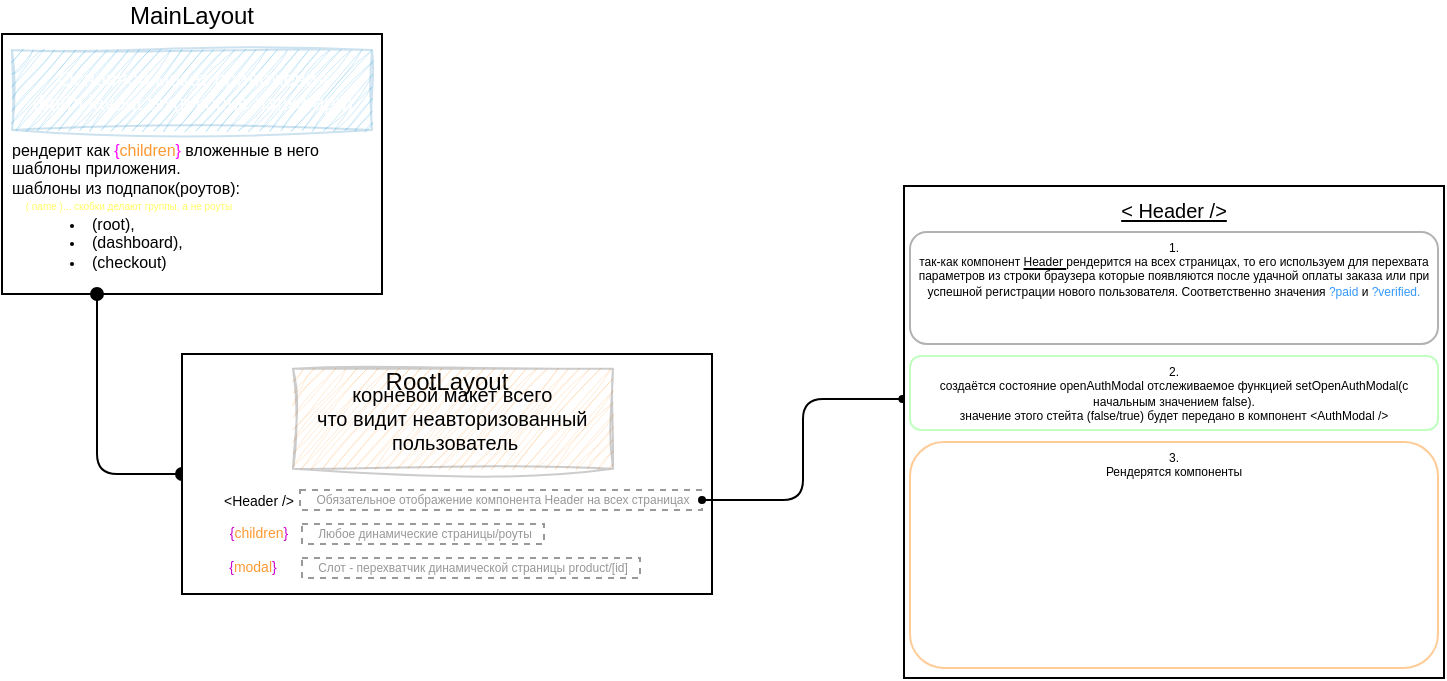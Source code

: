 <mxfile version="24.7.17">
  <diagram name="Страница — 1" id="D2lgxpnrkj3UGHz27mXb">
    <mxGraphModel dx="446" dy="266" grid="0" gridSize="10" guides="1" tooltips="1" connect="1" arrows="1" fold="1" page="1" pageScale="1" pageWidth="827" pageHeight="1169" math="0" shadow="0">
      <root>
        <mxCell id="0" />
        <mxCell id="1" parent="0" />
        <mxCell id="ANfgtht4ooJcLJh77Z2y-6" value="" style="group" parent="1" vertex="1" connectable="0">
          <mxGeometry x="40" y="40" width="206" height="131" as="geometry" />
        </mxCell>
        <mxCell id="ANfgtht4ooJcLJh77Z2y-1" value="MainLayout" style="rounded=0;whiteSpace=wrap;html=1;labelPosition=center;verticalLabelPosition=top;align=center;verticalAlign=bottom;" parent="ANfgtht4ooJcLJh77Z2y-6" vertex="1">
          <mxGeometry width="190" height="130" as="geometry" />
        </mxCell>
        <mxCell id="ANfgtht4ooJcLJh77Z2y-2" value="Основной макет приложения&lt;div style=&quot;font-size: 10px;&quot;&gt;файл layout.tsx(в корне папки app)&lt;/div&gt;" style="text;html=1;align=center;verticalAlign=middle;resizable=0;points=[];autosize=1;strokeColor=#006EAF;fillColor=#1ba1e2;fontSize=10;fontColor=#ffffff;opacity=20;rounded=0;sketch=1;curveFitting=1;jiggle=2;" parent="ANfgtht4ooJcLJh77Z2y-6" vertex="1">
          <mxGeometry x="5" y="8" width="180" height="40" as="geometry" />
        </mxCell>
        <mxCell id="ANfgtht4ooJcLJh77Z2y-3" value="&lt;font style=&quot;font-size: 8px;&quot;&gt;рендерит как &lt;font color=&quot;#ff00ff&quot;&gt;{&lt;/font&gt;&lt;font color=&quot;#ff9933&quot;&gt;children&lt;/font&gt;&lt;font color=&quot;#ff00ff&quot;&gt;}&lt;/font&gt; вложенные в него&lt;/font&gt;&lt;div style=&quot;font-size: 8px;&quot;&gt;&lt;font style=&quot;font-size: 8px;&quot;&gt;шаблоны приложения.&amp;nbsp;&lt;/font&gt;&lt;/div&gt;&lt;div style=&quot;font-size: 8px;&quot;&gt;&lt;font style=&quot;font-size: 8px;&quot;&gt;шаблоны из подпапок(роутов):&lt;/font&gt;&lt;/div&gt;&lt;div style=&quot;font-size: 8px;&quot;&gt;&lt;ul style=&quot;font-size: 8px;&quot;&gt;&lt;li style=&quot;font-size: 8px;&quot;&gt;&lt;font style=&quot;font-size: 8px;&quot;&gt;(root),&amp;nbsp;&lt;/font&gt;&lt;/li&gt;&lt;li style=&quot;font-size: 8px;&quot;&gt;&lt;font style=&quot;font-size: 8px;&quot;&gt;(dashboard),&amp;nbsp;&lt;/font&gt;&lt;/li&gt;&lt;li style=&quot;font-size: 8px;&quot;&gt;&lt;font style=&quot;font-size: 8px;&quot;&gt;(checkout)&lt;/font&gt;&lt;/li&gt;&lt;/ul&gt;&lt;/div&gt;" style="text;html=1;align=left;verticalAlign=middle;resizable=0;points=[];autosize=1;strokeColor=none;fillColor=none;fontSize=8;spacing=0;" parent="ANfgtht4ooJcLJh77Z2y-6" vertex="1">
          <mxGeometry x="5" y="49" width="167" height="82" as="geometry" />
        </mxCell>
        <mxCell id="ANfgtht4ooJcLJh77Z2y-9" value="&lt;font style=&quot;font-size: 5px;&quot;&gt;( name )... скобки делают группы, а не роуты&lt;/font&gt;" style="text;html=1;align=center;verticalAlign=middle;resizable=0;points=[];autosize=1;strokeColor=none;fillColor=none;fontFamily=Helvetica;fontSize=5;fontColor=#FFFF00;labelBackgroundColor=default;spacing=0;textOpacity=60;" parent="ANfgtht4ooJcLJh77Z2y-6" vertex="1">
          <mxGeometry x="4" y="78" width="117" height="14" as="geometry" />
        </mxCell>
        <mxCell id="ANfgtht4ooJcLJh77Z2y-8" style="edgeStyle=orthogonalEdgeStyle;rounded=1;orthogonalLoop=1;jettySize=auto;html=1;exitX=0.25;exitY=1;exitDx=0;exitDy=0;entryX=0;entryY=0.5;entryDx=0;entryDy=0;curved=0;startArrow=oval;startFill=1;endArrow=oval;endFill=1;" parent="1" source="ANfgtht4ooJcLJh77Z2y-1" target="ANfgtht4ooJcLJh77Z2y-4" edge="1">
          <mxGeometry relative="1" as="geometry" />
        </mxCell>
        <mxCell id="ZtDMNyyxCgzk0jECYf4b-25" value="" style="group" parent="1" vertex="1" connectable="0">
          <mxGeometry x="130" y="200" width="265" height="120" as="geometry" />
        </mxCell>
        <mxCell id="ANfgtht4ooJcLJh77Z2y-4" value="RootLayout" style="rounded=0;whiteSpace=wrap;html=1;labelPosition=center;verticalLabelPosition=middle;align=center;verticalAlign=top;container=0;" parent="ZtDMNyyxCgzk0jECYf4b-25" vertex="1">
          <mxGeometry width="265" height="120" as="geometry" />
        </mxCell>
        <mxCell id="ANfgtht4ooJcLJh77Z2y-5" value="корневой макет всего&amp;nbsp;&lt;div style=&quot;font-size: 10px;&quot;&gt;что видит неавторизованный&amp;nbsp;&lt;/div&gt;&lt;div style=&quot;font-size: 10px;&quot;&gt;пользователь&lt;/div&gt;" style="text;html=1;align=center;verticalAlign=middle;resizable=0;points=[];autosize=1;strokeColor=default;fillColor=#FF9933;fontSize=10;rounded=0;sketch=1;curveFitting=1;jiggle=2;opacity=20;container=0;" parent="ZtDMNyyxCgzk0jECYf4b-25" vertex="1">
          <mxGeometry x="55.5" y="7.4" width="160" height="50" as="geometry" />
        </mxCell>
        <mxCell id="ANfgtht4ooJcLJh77Z2y-10" value="&lt;span style=&quot;font-size: 7px; text-align: left;&quot;&gt;&amp;nbsp;&lt;/span&gt;&lt;font style=&quot;font-size: 7px; text-align: left;&quot; color=&quot;#cc00cc&quot;&gt;{&lt;/font&gt;&lt;font color=&quot;#ff9933&quot; style=&quot;font-size: 7px; text-align: left;&quot;&gt;children&lt;/font&gt;&lt;font style=&quot;font-size: 7px; text-align: left;&quot; color=&quot;#cc00cc&quot;&gt;}&lt;/font&gt;" style="text;html=1;align=center;verticalAlign=middle;resizable=0;points=[];autosize=1;strokeColor=none;fillColor=none;fontFamily=Helvetica;fontSize=7;fontColor=default;labelBackgroundColor=none;spacing=0;spacingBottom=-1;spacingTop=-1;spacingLeft=-1;container=0;" parent="ZtDMNyyxCgzk0jECYf4b-25" vertex="1">
          <mxGeometry x="16" y="85" width="42" height="10" as="geometry" />
        </mxCell>
        <mxCell id="ANfgtht4ooJcLJh77Z2y-11" value="Любое динамические страницы/роуты" style="text;html=1;align=center;verticalAlign=middle;resizable=0;points=[];autosize=1;strokeColor=default;fillColor=none;fontFamily=Helvetica;fontSize=6;fontColor=default;labelBackgroundColor=default;spacing=0;dashed=1;opacity=40;textOpacity=40;spacingBottom=0;spacingTop=-1;container=0;" parent="ZtDMNyyxCgzk0jECYf4b-25" vertex="1">
          <mxGeometry x="60" y="85" width="121" height="10" as="geometry" />
        </mxCell>
        <mxCell id="ZtDMNyyxCgzk0jECYf4b-1" value="&amp;lt;Header /&amp;gt;" style="text;html=1;align=center;verticalAlign=middle;resizable=0;points=[];autosize=1;strokeColor=none;fillColor=none;fontSize=7;spacing=0;spacingBottom=-2;spacingTop=-1;spacingLeft=-2;spacingRight=-1;container=0;" parent="ZtDMNyyxCgzk0jECYf4b-25" vertex="1">
          <mxGeometry x="17" y="69" width="42" height="9" as="geometry" />
        </mxCell>
        <mxCell id="ZtDMNyyxCgzk0jECYf4b-6" value="Обязательное отображение компонента Header на всех страницах" style="text;html=1;align=center;verticalAlign=middle;resizable=0;points=[];autosize=1;strokeColor=default;fillColor=none;fontFamily=Helvetica;fontSize=6;fontColor=default;labelBackgroundColor=default;spacing=0;dashed=1;opacity=40;textOpacity=40;spacingBottom=0;spacingTop=-1;container=0;" parent="ZtDMNyyxCgzk0jECYf4b-25" vertex="1">
          <mxGeometry x="59" y="68" width="201" height="10" as="geometry" />
        </mxCell>
        <mxCell id="ZtDMNyyxCgzk0jECYf4b-3" value="&lt;span style=&quot;font-size: 7px; text-align: left;&quot;&gt;&amp;nbsp;&lt;/span&gt;&lt;font style=&quot;font-size: 7px; text-align: left;&quot; color=&quot;#cc00cc&quot;&gt;{&lt;/font&gt;&lt;font color=&quot;#ff9933&quot; style=&quot;font-size: 7px; text-align: left;&quot;&gt;modal&lt;/font&gt;&lt;font style=&quot;font-size: 7px; text-align: left;&quot; color=&quot;#cc00cc&quot;&gt;}&lt;/font&gt;" style="text;html=1;align=center;verticalAlign=middle;resizable=0;points=[];autosize=1;strokeColor=none;fillColor=none;fontFamily=Helvetica;fontSize=7;fontColor=default;labelBackgroundColor=none;spacing=0;spacingBottom=-1;spacingTop=-1;spacingLeft=-1;container=0;" parent="ZtDMNyyxCgzk0jECYf4b-25" vertex="1">
          <mxGeometry x="16" y="102" width="37" height="10" as="geometry" />
        </mxCell>
        <mxCell id="ZtDMNyyxCgzk0jECYf4b-4" value="Слот - перехватчик динамической страницы product/[id]" style="text;html=1;align=center;verticalAlign=middle;resizable=0;points=[];autosize=1;strokeColor=default;fillColor=none;fontFamily=Helvetica;fontSize=6;fontColor=default;labelBackgroundColor=default;spacing=0;dashed=1;opacity=40;textOpacity=40;spacingBottom=0;spacingTop=-1;container=0;" parent="ZtDMNyyxCgzk0jECYf4b-25" vertex="1">
          <mxGeometry x="60" y="102" width="169" height="10" as="geometry" />
        </mxCell>
        <mxCell id="ZtDMNyyxCgzk0jECYf4b-12" style="edgeStyle=orthogonalEdgeStyle;shape=connector;curved=0;rounded=1;orthogonalLoop=1;jettySize=auto;html=1;entryX=-0.003;entryY=0.433;entryDx=0;entryDy=0;entryPerimeter=0;strokeColor=default;align=center;verticalAlign=middle;fontFamily=Helvetica;fontSize=11;fontColor=default;labelBackgroundColor=default;startArrow=oval;startFill=1;endArrow=oval;endFill=1;endSize=3;startSize=3;" parent="1" source="ZtDMNyyxCgzk0jECYf4b-6" target="ZtDMNyyxCgzk0jECYf4b-10" edge="1">
          <mxGeometry relative="1" as="geometry" />
        </mxCell>
        <mxCell id="ZtDMNyyxCgzk0jECYf4b-10" value="&lt;font style=&quot;font-size: 10px;&quot;&gt;&amp;lt; Header /&amp;gt;&lt;/font&gt;" style="rounded=0;whiteSpace=wrap;html=1;labelPosition=center;verticalLabelPosition=middle;align=center;verticalAlign=top;collapsible=1;container=1;recursiveResize=1;recursiveResize=0;spacing=0;fontStyle=4" parent="1" vertex="1">
          <mxGeometry x="491" y="116" width="270" height="246" as="geometry">
            <mxRectangle x="491" y="116" width="88" height="26" as="alternateBounds" />
          </mxGeometry>
        </mxCell>
        <mxCell id="_dbfFS-hX7f-A3bOK2qL-5" value="&lt;div&gt;1.&lt;/div&gt;так-как компонент &lt;u&gt;Header &lt;/u&gt;рендерится на всех страницах, то его используем для перехвата параметров из строки браузера которые появляются после удачной оплаты заказа или при успешной регистрации нового пользователя. С&lt;span style=&quot;background-color: initial;&quot;&gt;оответственно значения &lt;/span&gt;&lt;font style=&quot;background-color: initial;&quot; color=&quot;#3399ff&quot;&gt;?paid&lt;/font&gt;&lt;span style=&quot;background-color: initial;&quot;&gt; и &lt;/span&gt;&lt;font style=&quot;background-color: initial;&quot; color=&quot;#3399ff&quot;&gt;?verified.&lt;/font&gt;&lt;div style=&quot;font-size: 6px;&quot;&gt;&lt;font color=&quot;#ffffff&quot;&gt;&amp;nbsp;При рендере этого компонента, в зависимости от наличия/отсутствия любого из этих параметров будет вызываться &quot;тостер&quot; с одним из оповещений сформированных в зависимости от значеня в строке браузера&lt;/font&gt;&lt;/div&gt;" style="whiteSpace=wrap;html=1;fontSize=6;rounded=1;opacity=30;verticalAlign=top;spacing=0;" vertex="1" parent="ZtDMNyyxCgzk0jECYf4b-10">
          <mxGeometry x="3" y="23" width="264" height="56" as="geometry" />
        </mxCell>
        <mxCell id="_dbfFS-hX7f-A3bOK2qL-6" value="&lt;div&gt;2.&lt;/div&gt;создаётся состояние&amp;nbsp;openAuthModal отслеживаемое функцией&amp;nbsp;setOpenAuthModal(с начальным значением false).&lt;div&gt;значение этого стейта (false/true) будет передано в компонент &amp;lt;AuthModal /&amp;gt;&lt;/div&gt;" style="whiteSpace=wrap;html=1;fontSize=6;rounded=1;opacity=30;strokeColor=#33FF33;spacing=0;" vertex="1" parent="ZtDMNyyxCgzk0jECYf4b-10">
          <mxGeometry x="3" y="85" width="264" height="37" as="geometry" />
        </mxCell>
        <mxCell id="_dbfFS-hX7f-A3bOK2qL-7" value="&lt;div&gt;3.&lt;/div&gt;Рендерятся компоненты" style="whiteSpace=wrap;html=1;fontSize=6;rounded=1;opacity=50;strokeColor=#FF9933;spacing=0;verticalAlign=top;" vertex="1" parent="ZtDMNyyxCgzk0jECYf4b-10">
          <mxGeometry x="3" y="128" width="264" height="113" as="geometry" />
        </mxCell>
      </root>
    </mxGraphModel>
  </diagram>
</mxfile>
